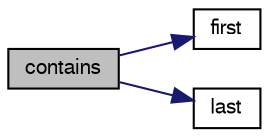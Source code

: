 digraph "contains"
{
  bgcolor="transparent";
  edge [fontname="FreeSans",fontsize="10",labelfontname="FreeSans",labelfontsize="10"];
  node [fontname="FreeSans",fontsize="10",shape=record];
  rankdir="LR";
  Node53 [label="contains",height=0.2,width=0.4,color="black", fillcolor="grey75", style="filled", fontcolor="black"];
  Node53 -> Node54 [color="midnightblue",fontsize="10",style="solid",fontname="FreeSans"];
  Node54 [label="first",height=0.2,width=0.4,color="black",URL="$a28142.html#a738c052b6c0f0818e63a823f55c43810",tooltip="The (inclusive) lower value of the range. "];
  Node53 -> Node55 [color="midnightblue",fontsize="10",style="solid",fontname="FreeSans"];
  Node55 [label="last",height=0.2,width=0.4,color="black",URL="$a28142.html#aa7bd9148c949f450cc02fda88f421e8b",tooltip="The (inclusive) upper value of the range. "];
}
